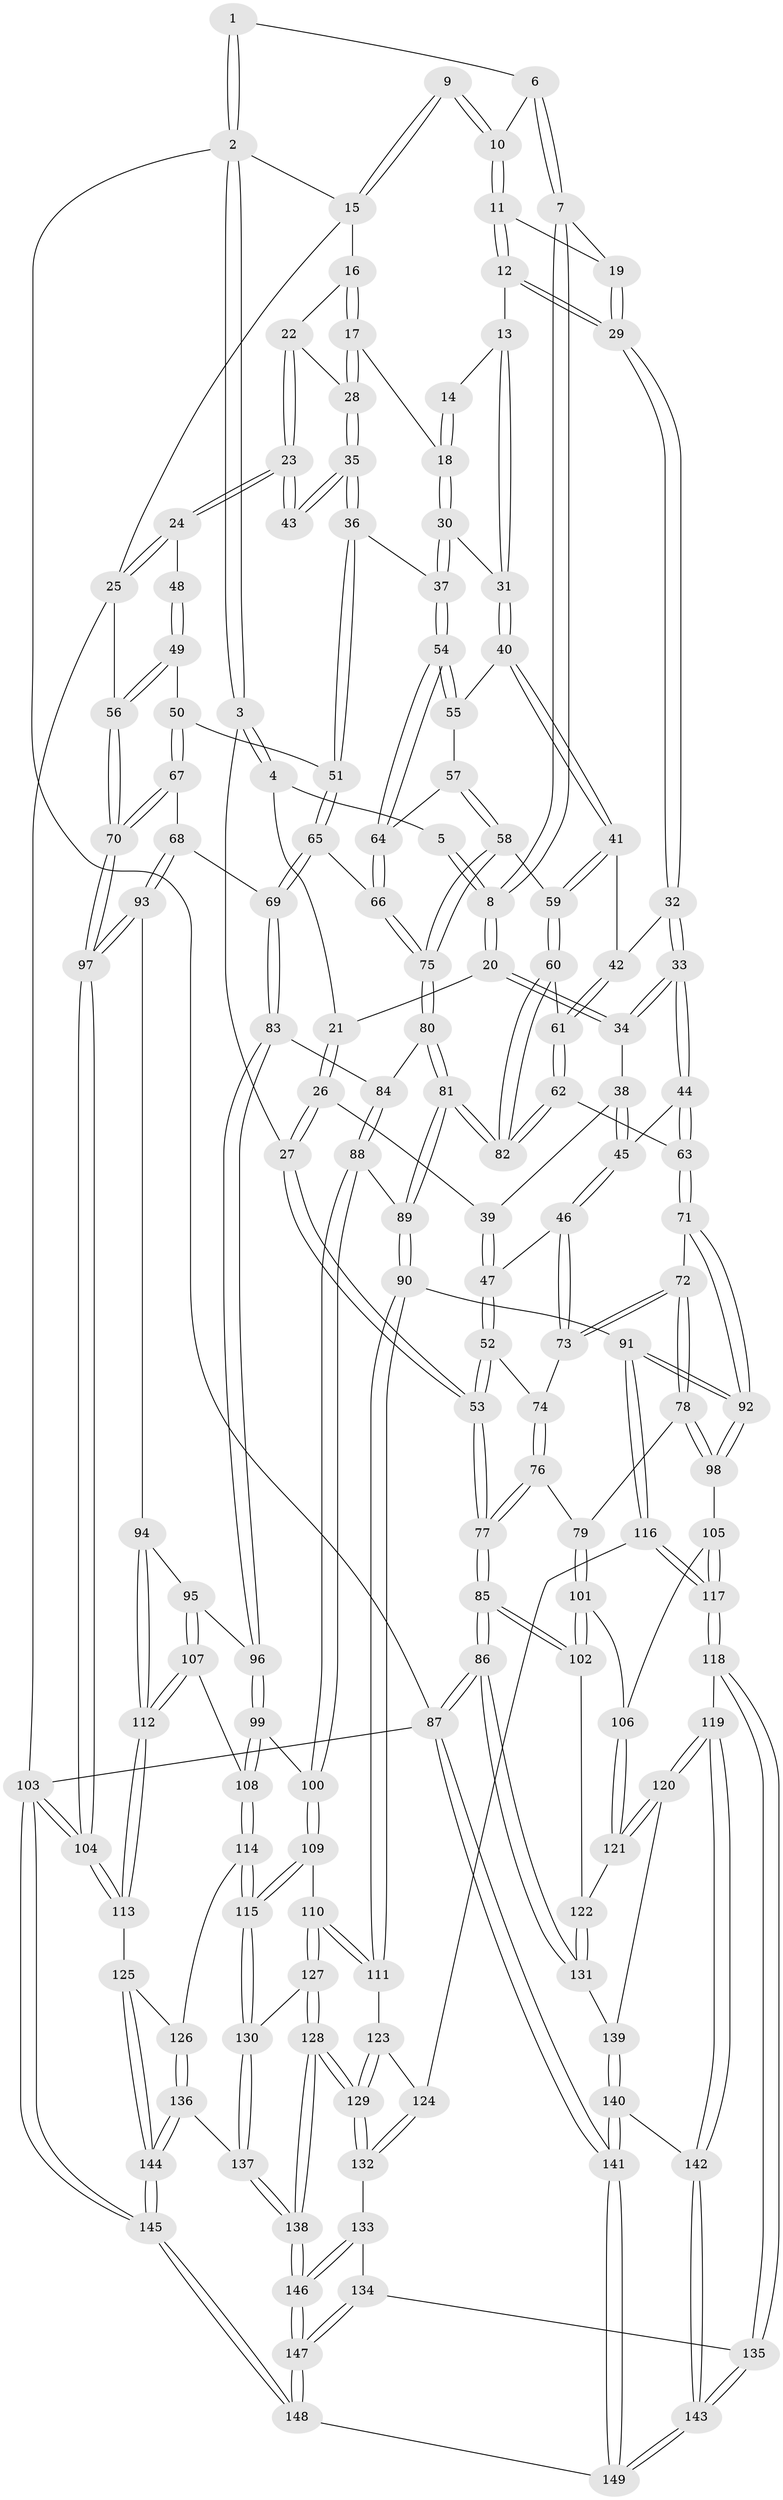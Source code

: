 // Generated by graph-tools (version 1.1) at 2025/27/03/09/25 03:27:11]
// undirected, 149 vertices, 369 edges
graph export_dot {
graph [start="1"]
  node [color=gray90,style=filled];
  1 [pos="+0.10822951666455327+0"];
  2 [pos="+0+0"];
  3 [pos="+0+0"];
  4 [pos="+0.05726062637548955+0.06838118731033598"];
  5 [pos="+0.10148060086834171+0"];
  6 [pos="+0.2873233295409942+0"];
  7 [pos="+0.17304212181116135+0.12320908127661345"];
  8 [pos="+0.15388899422821198+0.13122303510507663"];
  9 [pos="+0.5476804883363682+0"];
  10 [pos="+0.2931352860312014+0"];
  11 [pos="+0.32740566966314666+0"];
  12 [pos="+0.36876637323661265+0.122971206565048"];
  13 [pos="+0.4804006055322312+0.10983744176766431"];
  14 [pos="+0.5366611305804939+0"];
  15 [pos="+0.7811836998418116+0"];
  16 [pos="+0.7918421506915609+0"];
  17 [pos="+0.6630158370162925+0.08573217730793066"];
  18 [pos="+0.6295624746773835+0.1227418326765237"];
  19 [pos="+0.18077431937445887+0.12290337136035226"];
  20 [pos="+0.14987054190323035+0.13553232639334586"];
  21 [pos="+0.06093347953706805+0.08428556132281008"];
  22 [pos="+0.8449829471288623+0.006410406870095562"];
  23 [pos="+1+0.1459846714870512"];
  24 [pos="+1+0.15059601540656714"];
  25 [pos="+1+0.1656715713347579"];
  26 [pos="+0+0.18256821834780287"];
  27 [pos="+0+0.18480753495142344"];
  28 [pos="+0.8252444296410416+0.16438874914653281"];
  29 [pos="+0.35443672749657+0.15049829251798785"];
  30 [pos="+0.6054245182304409+0.17982318292804278"];
  31 [pos="+0.5992744371268403+0.1816091638922983"];
  32 [pos="+0.3470331577622078+0.2420753281696071"];
  33 [pos="+0.3275095771120369+0.25953208591104654"];
  34 [pos="+0.13482451127057551+0.18260238451241478"];
  35 [pos="+0.8254702680648504+0.18141245605782239"];
  36 [pos="+0.7671529199629581+0.2612816857384376"];
  37 [pos="+0.7606532639933049+0.2630320923643844"];
  38 [pos="+0.13143052775621258+0.18664762551638137"];
  39 [pos="+0.040298202844551566+0.2063660849981873"];
  40 [pos="+0.5467261346434095+0.2610089959679052"];
  41 [pos="+0.5054489759758514+0.2787406441597708"];
  42 [pos="+0.4273806402995603+0.28134735182841697"];
  43 [pos="+0.8489905106645456+0.18527347747825199"];
  44 [pos="+0.2855921360197577+0.3263749902163307"];
  45 [pos="+0.1604588418092371+0.3301482827032184"];
  46 [pos="+0.1315303345112047+0.35393934294545665"];
  47 [pos="+0.05610098565307223+0.28412078854244055"];
  48 [pos="+0.9395858720913608+0.25308311751151624"];
  49 [pos="+0.9295213470078694+0.3388589820540478"];
  50 [pos="+0.8894683767599699+0.3486391427168475"];
  51 [pos="+0.8594221338641692+0.33888206703803786"];
  52 [pos="+0+0.36385900866926113"];
  53 [pos="+0+0.34311459789157"];
  54 [pos="+0.7181626235993273+0.33867688328428047"];
  55 [pos="+0.5675801252561358+0.2983600977774776"];
  56 [pos="+1+0.39430347769834523"];
  57 [pos="+0.5836849489497881+0.3436697934088429"];
  58 [pos="+0.5312287291636357+0.43198332885384416"];
  59 [pos="+0.5147271106427174+0.4366389552134878"];
  60 [pos="+0.4941335681333222+0.45170643717017767"];
  61 [pos="+0.42915674306139556+0.2967434963370311"];
  62 [pos="+0.3940388838738662+0.4866782332271005"];
  63 [pos="+0.32207297812756713+0.4849225688096469"];
  64 [pos="+0.6944797070039073+0.39427707559385533"];
  65 [pos="+0.7967439044016073+0.4638295875545278"];
  66 [pos="+0.6923683075305487+0.43796426190466364"];
  67 [pos="+0.9071557373930423+0.5131389890114647"];
  68 [pos="+0.8983620732821405+0.5210901266445576"];
  69 [pos="+0.8593718126017088+0.5223744469189787"];
  70 [pos="+1+0.4272363587098203"];
  71 [pos="+0.3052389833620847+0.5005821401059023"];
  72 [pos="+0.15627145592499517+0.4696289641641846"];
  73 [pos="+0.10475823463644982+0.4015505135317641"];
  74 [pos="+0.08386829053024723+0.40632226003105304"];
  75 [pos="+0.6793907579928938+0.4540387330552063"];
  76 [pos="+0.0021664345820658257+0.5558390979345607"];
  77 [pos="+0+0.5804408147127111"];
  78 [pos="+0.10502581250847867+0.5833011585946583"];
  79 [pos="+0.0048546469605903865+0.5569800438630657"];
  80 [pos="+0.6717478544947401+0.503697276341989"];
  81 [pos="+0.4906336213981109+0.5616533544403164"];
  82 [pos="+0.45441239567424674+0.49958585789971116"];
  83 [pos="+0.8138537758528935+0.5674529813773853"];
  84 [pos="+0.679026662163268+0.5306192874195476"];
  85 [pos="+0+0.6904620154501605"];
  86 [pos="+0+0.9283612246215027"];
  87 [pos="+0+1"];
  88 [pos="+0.672482464106798+0.5923982014301533"];
  89 [pos="+0.496674787739728+0.5937963187949286"];
  90 [pos="+0.49639566971083765+0.5978125799578307"];
  91 [pos="+0.2815149710104657+0.671856022360478"];
  92 [pos="+0.2638443501557544+0.6403353724778449"];
  93 [pos="+0.9262449073315604+0.6056204847960817"];
  94 [pos="+0.890711059500435+0.6610559515408168"];
  95 [pos="+0.8016731674771433+0.6321149156209518"];
  96 [pos="+0.7943744482972627+0.6242755609644408"];
  97 [pos="+1+0.7653695387525643"];
  98 [pos="+0.14461445487226127+0.6343889584780484"];
  99 [pos="+0.72886063406851+0.6473396392643558"];
  100 [pos="+0.6845843378054818+0.6359311832236911"];
  101 [pos="+0.05469851312804614+0.7100267885985847"];
  102 [pos="+0.03281335715098054+0.7227356024883574"];
  103 [pos="+1+1"];
  104 [pos="+1+0.7980011680641563"];
  105 [pos="+0.10440752467677626+0.6930030216242189"];
  106 [pos="+0.10319186227354087+0.6945377911346394"];
  107 [pos="+0.8239808078835452+0.7364400589302429"];
  108 [pos="+0.7642654457151163+0.7451550877963606"];
  109 [pos="+0.6752877651668724+0.6467723858168274"];
  110 [pos="+0.5569989283378414+0.7201537774227259"];
  111 [pos="+0.5146358362344821+0.6924409781355567"];
  112 [pos="+0.894425841477206+0.7605281152931309"];
  113 [pos="+0.936319133871339+0.8095766397481001"];
  114 [pos="+0.7160027906735623+0.7984045364469571"];
  115 [pos="+0.706049605552963+0.8040068599217794"];
  116 [pos="+0.299685467336167+0.7336993668754329"];
  117 [pos="+0.2598819333271802+0.7908242107831474"];
  118 [pos="+0.2493418805022205+0.8075455199019741"];
  119 [pos="+0.1830536669348823+0.8450126529251937"];
  120 [pos="+0.18084909407559496+0.8440976675317019"];
  121 [pos="+0.15256983321987252+0.8198998758695034"];
  122 [pos="+0.053639100580390627+0.8004313462127258"];
  123 [pos="+0.42794618398618656+0.7396116089034839"];
  124 [pos="+0.37253449700242103+0.7545724260474723"];
  125 [pos="+0.904731763348263+0.8411030169950398"];
  126 [pos="+0.8219291399379671+0.8275737830676931"];
  127 [pos="+0.5648333750399892+0.7383068711630904"];
  128 [pos="+0.5267581240521341+0.9085215575343185"];
  129 [pos="+0.5167646370659768+0.9028769156360329"];
  130 [pos="+0.700702257781154+0.8092392680874888"];
  131 [pos="+0.0005812747363057614+0.8613477167678592"];
  132 [pos="+0.4096046599575498+0.8663087828233609"];
  133 [pos="+0.3637656368307632+0.9060546612633887"];
  134 [pos="+0.34689425655964246+0.9144536009994401"];
  135 [pos="+0.3319753420482911+0.9170285605562438"];
  136 [pos="+0.7042905189270888+0.9016907901567567"];
  137 [pos="+0.6938952260617393+0.8893361151390061"];
  138 [pos="+0.5308745467020044+0.9169177479255972"];
  139 [pos="+0.05134499274989061+0.8863840416214626"];
  140 [pos="+0.06779704049450873+0.9370212823239418"];
  141 [pos="+0+1"];
  142 [pos="+0.1772931297559039+0.9568171301773257"];
  143 [pos="+0.22694226155908181+1"];
  144 [pos="+0.7986365834888632+1"];
  145 [pos="+0.8227922018182006+1"];
  146 [pos="+0.5102187500985994+1"];
  147 [pos="+0.5015406952906911+1"];
  148 [pos="+0.50083124226825+1"];
  149 [pos="+0.228006572257231+1"];
  1 -- 2;
  1 -- 2;
  1 -- 6;
  2 -- 3;
  2 -- 3;
  2 -- 15;
  2 -- 87;
  3 -- 4;
  3 -- 4;
  3 -- 27;
  4 -- 5;
  4 -- 21;
  5 -- 8;
  5 -- 8;
  6 -- 7;
  6 -- 7;
  6 -- 10;
  7 -- 8;
  7 -- 8;
  7 -- 19;
  8 -- 20;
  8 -- 20;
  9 -- 10;
  9 -- 10;
  9 -- 15;
  9 -- 15;
  10 -- 11;
  10 -- 11;
  11 -- 12;
  11 -- 12;
  11 -- 19;
  12 -- 13;
  12 -- 29;
  12 -- 29;
  13 -- 14;
  13 -- 31;
  13 -- 31;
  14 -- 18;
  14 -- 18;
  15 -- 16;
  15 -- 25;
  16 -- 17;
  16 -- 17;
  16 -- 22;
  17 -- 18;
  17 -- 28;
  17 -- 28;
  18 -- 30;
  18 -- 30;
  19 -- 29;
  19 -- 29;
  20 -- 21;
  20 -- 34;
  20 -- 34;
  21 -- 26;
  21 -- 26;
  22 -- 23;
  22 -- 23;
  22 -- 28;
  23 -- 24;
  23 -- 24;
  23 -- 43;
  23 -- 43;
  24 -- 25;
  24 -- 25;
  24 -- 48;
  25 -- 56;
  25 -- 103;
  26 -- 27;
  26 -- 27;
  26 -- 39;
  27 -- 53;
  27 -- 53;
  28 -- 35;
  28 -- 35;
  29 -- 32;
  29 -- 32;
  30 -- 31;
  30 -- 37;
  30 -- 37;
  31 -- 40;
  31 -- 40;
  32 -- 33;
  32 -- 33;
  32 -- 42;
  33 -- 34;
  33 -- 34;
  33 -- 44;
  33 -- 44;
  34 -- 38;
  35 -- 36;
  35 -- 36;
  35 -- 43;
  35 -- 43;
  36 -- 37;
  36 -- 51;
  36 -- 51;
  37 -- 54;
  37 -- 54;
  38 -- 39;
  38 -- 45;
  38 -- 45;
  39 -- 47;
  39 -- 47;
  40 -- 41;
  40 -- 41;
  40 -- 55;
  41 -- 42;
  41 -- 59;
  41 -- 59;
  42 -- 61;
  42 -- 61;
  44 -- 45;
  44 -- 63;
  44 -- 63;
  45 -- 46;
  45 -- 46;
  46 -- 47;
  46 -- 73;
  46 -- 73;
  47 -- 52;
  47 -- 52;
  48 -- 49;
  48 -- 49;
  49 -- 50;
  49 -- 56;
  49 -- 56;
  50 -- 51;
  50 -- 67;
  50 -- 67;
  51 -- 65;
  51 -- 65;
  52 -- 53;
  52 -- 53;
  52 -- 74;
  53 -- 77;
  53 -- 77;
  54 -- 55;
  54 -- 55;
  54 -- 64;
  54 -- 64;
  55 -- 57;
  56 -- 70;
  56 -- 70;
  57 -- 58;
  57 -- 58;
  57 -- 64;
  58 -- 59;
  58 -- 75;
  58 -- 75;
  59 -- 60;
  59 -- 60;
  60 -- 61;
  60 -- 82;
  60 -- 82;
  61 -- 62;
  61 -- 62;
  62 -- 63;
  62 -- 82;
  62 -- 82;
  63 -- 71;
  63 -- 71;
  64 -- 66;
  64 -- 66;
  65 -- 66;
  65 -- 69;
  65 -- 69;
  66 -- 75;
  66 -- 75;
  67 -- 68;
  67 -- 70;
  67 -- 70;
  68 -- 69;
  68 -- 93;
  68 -- 93;
  69 -- 83;
  69 -- 83;
  70 -- 97;
  70 -- 97;
  71 -- 72;
  71 -- 92;
  71 -- 92;
  72 -- 73;
  72 -- 73;
  72 -- 78;
  72 -- 78;
  73 -- 74;
  74 -- 76;
  74 -- 76;
  75 -- 80;
  75 -- 80;
  76 -- 77;
  76 -- 77;
  76 -- 79;
  77 -- 85;
  77 -- 85;
  78 -- 79;
  78 -- 98;
  78 -- 98;
  79 -- 101;
  79 -- 101;
  80 -- 81;
  80 -- 81;
  80 -- 84;
  81 -- 82;
  81 -- 82;
  81 -- 89;
  81 -- 89;
  83 -- 84;
  83 -- 96;
  83 -- 96;
  84 -- 88;
  84 -- 88;
  85 -- 86;
  85 -- 86;
  85 -- 102;
  85 -- 102;
  86 -- 87;
  86 -- 87;
  86 -- 131;
  86 -- 131;
  87 -- 141;
  87 -- 141;
  87 -- 103;
  88 -- 89;
  88 -- 100;
  88 -- 100;
  89 -- 90;
  89 -- 90;
  90 -- 91;
  90 -- 111;
  90 -- 111;
  91 -- 92;
  91 -- 92;
  91 -- 116;
  91 -- 116;
  92 -- 98;
  92 -- 98;
  93 -- 94;
  93 -- 97;
  93 -- 97;
  94 -- 95;
  94 -- 112;
  94 -- 112;
  95 -- 96;
  95 -- 107;
  95 -- 107;
  96 -- 99;
  96 -- 99;
  97 -- 104;
  97 -- 104;
  98 -- 105;
  99 -- 100;
  99 -- 108;
  99 -- 108;
  100 -- 109;
  100 -- 109;
  101 -- 102;
  101 -- 102;
  101 -- 106;
  102 -- 122;
  103 -- 104;
  103 -- 104;
  103 -- 145;
  103 -- 145;
  104 -- 113;
  104 -- 113;
  105 -- 106;
  105 -- 117;
  105 -- 117;
  106 -- 121;
  106 -- 121;
  107 -- 108;
  107 -- 112;
  107 -- 112;
  108 -- 114;
  108 -- 114;
  109 -- 110;
  109 -- 115;
  109 -- 115;
  110 -- 111;
  110 -- 111;
  110 -- 127;
  110 -- 127;
  111 -- 123;
  112 -- 113;
  112 -- 113;
  113 -- 125;
  114 -- 115;
  114 -- 115;
  114 -- 126;
  115 -- 130;
  115 -- 130;
  116 -- 117;
  116 -- 117;
  116 -- 124;
  117 -- 118;
  117 -- 118;
  118 -- 119;
  118 -- 135;
  118 -- 135;
  119 -- 120;
  119 -- 120;
  119 -- 142;
  119 -- 142;
  120 -- 121;
  120 -- 121;
  120 -- 139;
  121 -- 122;
  122 -- 131;
  122 -- 131;
  123 -- 124;
  123 -- 129;
  123 -- 129;
  124 -- 132;
  124 -- 132;
  125 -- 126;
  125 -- 144;
  125 -- 144;
  126 -- 136;
  126 -- 136;
  127 -- 128;
  127 -- 128;
  127 -- 130;
  128 -- 129;
  128 -- 129;
  128 -- 138;
  128 -- 138;
  129 -- 132;
  129 -- 132;
  130 -- 137;
  130 -- 137;
  131 -- 139;
  132 -- 133;
  133 -- 134;
  133 -- 146;
  133 -- 146;
  134 -- 135;
  134 -- 147;
  134 -- 147;
  135 -- 143;
  135 -- 143;
  136 -- 137;
  136 -- 144;
  136 -- 144;
  137 -- 138;
  137 -- 138;
  138 -- 146;
  138 -- 146;
  139 -- 140;
  139 -- 140;
  140 -- 141;
  140 -- 141;
  140 -- 142;
  141 -- 149;
  141 -- 149;
  142 -- 143;
  142 -- 143;
  143 -- 149;
  143 -- 149;
  144 -- 145;
  144 -- 145;
  145 -- 148;
  145 -- 148;
  146 -- 147;
  146 -- 147;
  147 -- 148;
  147 -- 148;
  148 -- 149;
}
